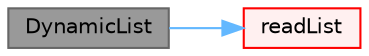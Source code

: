 digraph "DynamicList"
{
 // LATEX_PDF_SIZE
  bgcolor="transparent";
  edge [fontname=Helvetica,fontsize=10,labelfontname=Helvetica,labelfontsize=10];
  node [fontname=Helvetica,fontsize=10,shape=box,height=0.2,width=0.4];
  rankdir="LR";
  Node1 [id="Node000001",label="DynamicList",height=0.2,width=0.4,color="gray40", fillcolor="grey60", style="filled", fontcolor="black",tooltip=" "];
  Node1 -> Node2 [id="edge1_Node000001_Node000002",color="steelblue1",style="solid",tooltip=" "];
  Node2 [id="Node000002",label="readList",height=0.2,width=0.4,color="red", fillcolor="#FFF0F0", style="filled",URL="$classFoam_1_1DynamicList.html#ad1752c419c47f2ae28785e5f1d0e00d3",tooltip=" "];
}
